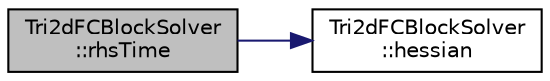 digraph "Tri2dFCBlockSolver::rhsTime"
{
  edge [fontname="Helvetica",fontsize="10",labelfontname="Helvetica",labelfontsize="10"];
  node [fontname="Helvetica",fontsize="10",shape=record];
  rankdir="LR";
  Node1 [label="Tri2dFCBlockSolver\l::rhsTime",height=0.2,width=0.4,color="black", fillcolor="grey75", style="filled" fontcolor="black"];
  Node1 -> Node2 [color="midnightblue",fontsize="10",style="solid",fontname="Helvetica"];
  Node2 [label="Tri2dFCBlockSolver\l::hessian",height=0.2,width=0.4,color="black", fillcolor="white", style="filled",URL="$classTri2dFCBlockSolver.html#aa0a6171eedaf5dbdda080994e4395cb3",tooltip="Computes the gradient and Hessian of a vector. "];
}
